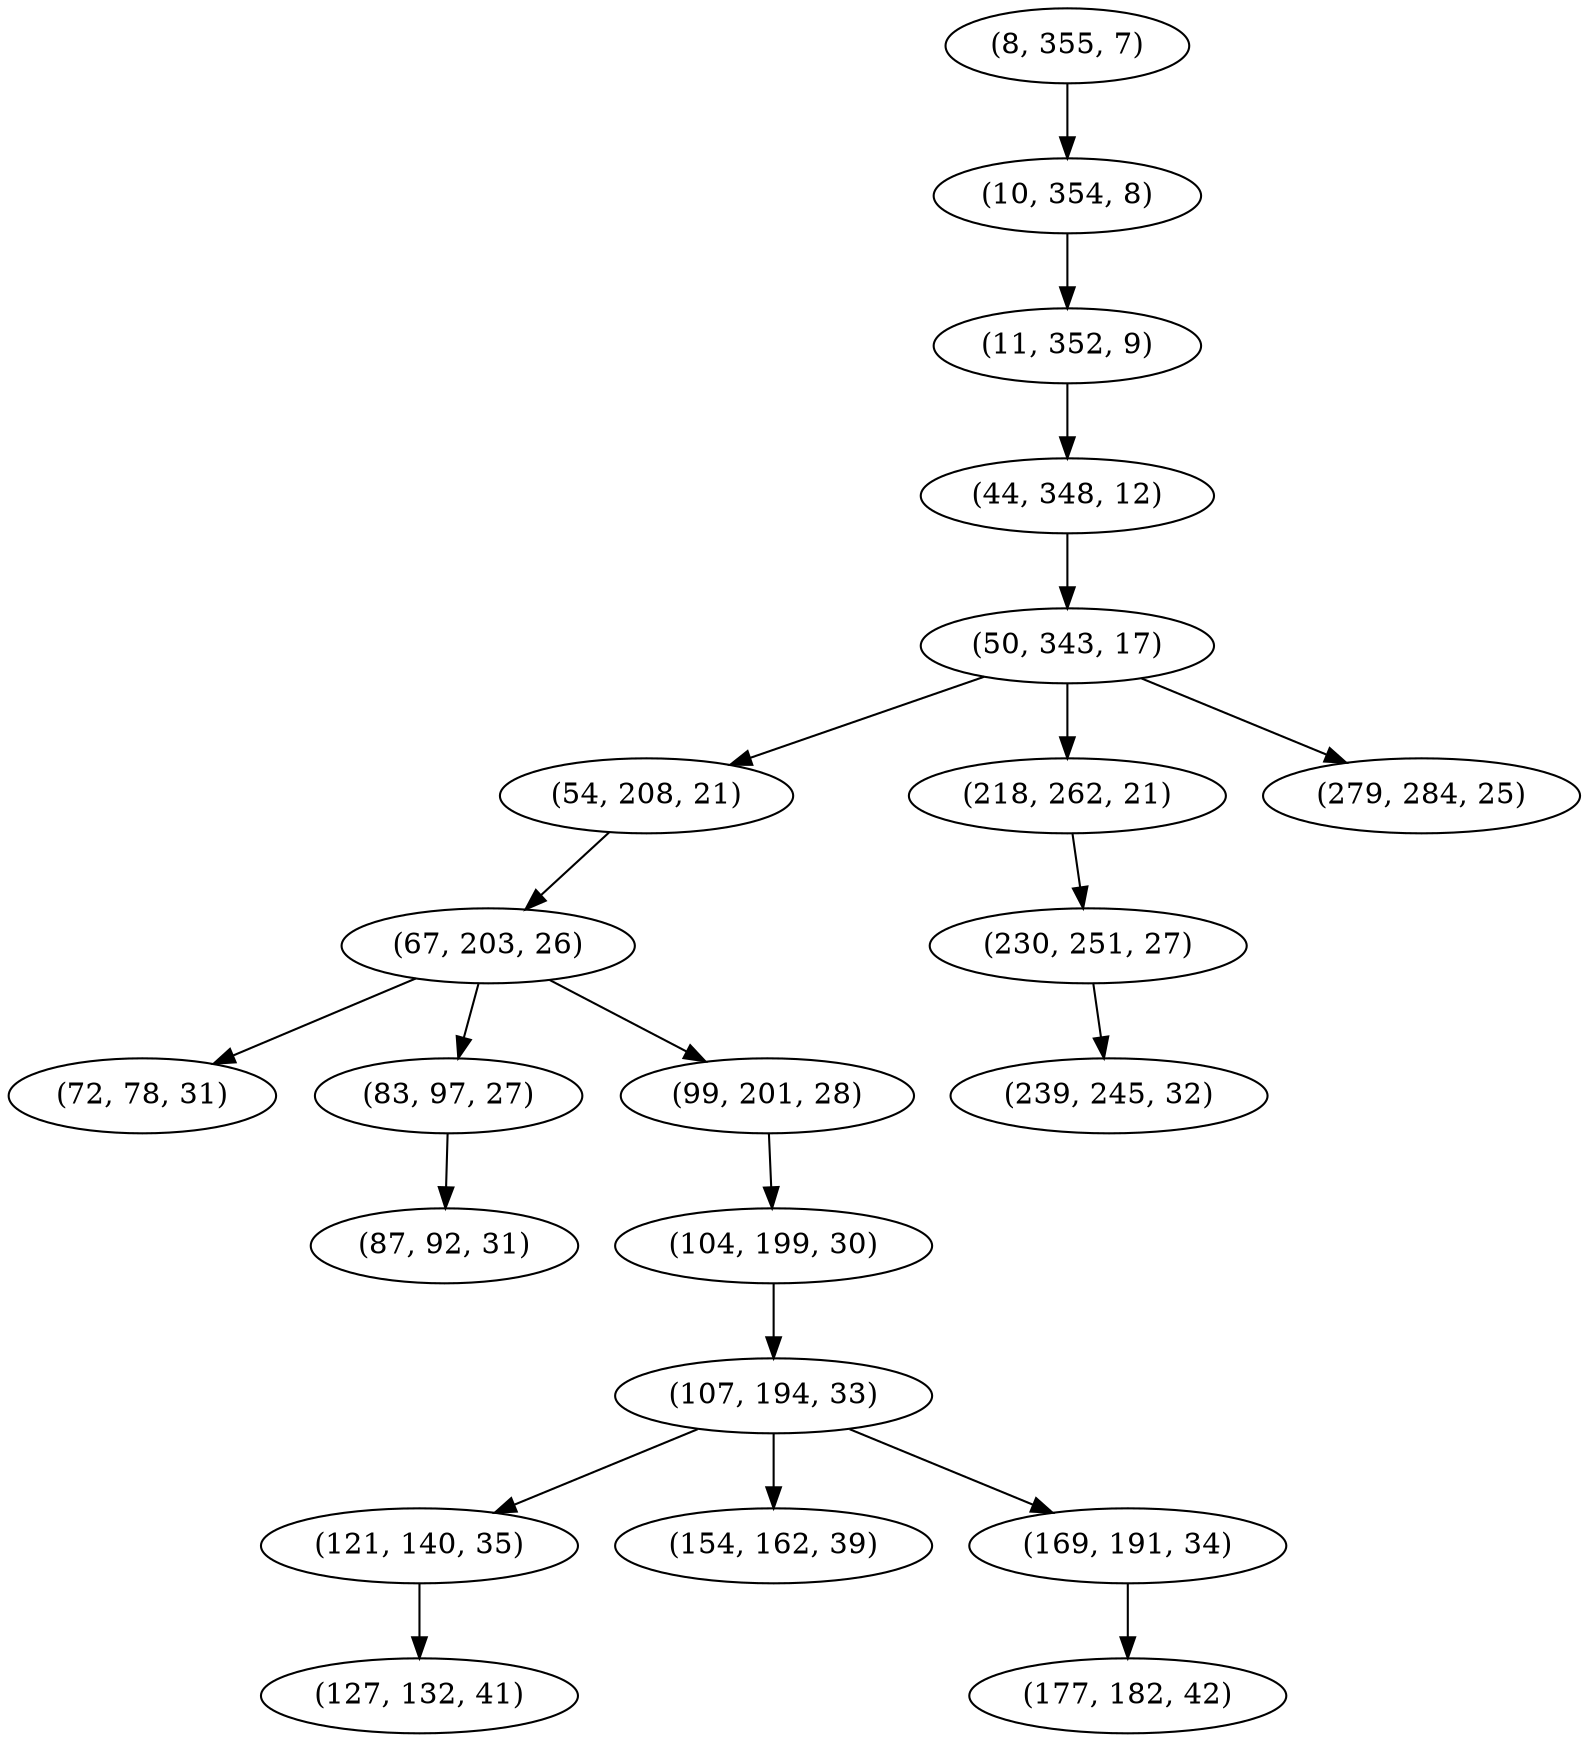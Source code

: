 digraph tree {
    "(8, 355, 7)";
    "(10, 354, 8)";
    "(11, 352, 9)";
    "(44, 348, 12)";
    "(50, 343, 17)";
    "(54, 208, 21)";
    "(67, 203, 26)";
    "(72, 78, 31)";
    "(83, 97, 27)";
    "(87, 92, 31)";
    "(99, 201, 28)";
    "(104, 199, 30)";
    "(107, 194, 33)";
    "(121, 140, 35)";
    "(127, 132, 41)";
    "(154, 162, 39)";
    "(169, 191, 34)";
    "(177, 182, 42)";
    "(218, 262, 21)";
    "(230, 251, 27)";
    "(239, 245, 32)";
    "(279, 284, 25)";
    "(8, 355, 7)" -> "(10, 354, 8)";
    "(10, 354, 8)" -> "(11, 352, 9)";
    "(11, 352, 9)" -> "(44, 348, 12)";
    "(44, 348, 12)" -> "(50, 343, 17)";
    "(50, 343, 17)" -> "(54, 208, 21)";
    "(50, 343, 17)" -> "(218, 262, 21)";
    "(50, 343, 17)" -> "(279, 284, 25)";
    "(54, 208, 21)" -> "(67, 203, 26)";
    "(67, 203, 26)" -> "(72, 78, 31)";
    "(67, 203, 26)" -> "(83, 97, 27)";
    "(67, 203, 26)" -> "(99, 201, 28)";
    "(83, 97, 27)" -> "(87, 92, 31)";
    "(99, 201, 28)" -> "(104, 199, 30)";
    "(104, 199, 30)" -> "(107, 194, 33)";
    "(107, 194, 33)" -> "(121, 140, 35)";
    "(107, 194, 33)" -> "(154, 162, 39)";
    "(107, 194, 33)" -> "(169, 191, 34)";
    "(121, 140, 35)" -> "(127, 132, 41)";
    "(169, 191, 34)" -> "(177, 182, 42)";
    "(218, 262, 21)" -> "(230, 251, 27)";
    "(230, 251, 27)" -> "(239, 245, 32)";
}

